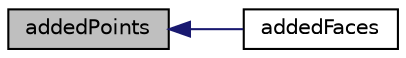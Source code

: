 digraph "addedPoints"
{
  bgcolor="transparent";
  edge [fontname="Helvetica",fontsize="10",labelfontname="Helvetica",labelfontsize="10"];
  node [fontname="Helvetica",fontsize="10",shape=record];
  rankdir="LR";
  Node1 [label="addedPoints",height=0.2,width=0.4,color="black", fillcolor="grey75", style="filled", fontcolor="black"];
  Node1 -> Node2 [dir="back",color="midnightblue",fontsize="10",style="solid",fontname="Helvetica"];
  Node2 [label="addedFaces",height=0.2,width=0.4,color="black",URL="$a01501.html#ae7bc2e03ecb08d940e29a8667a1582e0",tooltip="Faces added. Per split cell label of added face. "];
}
